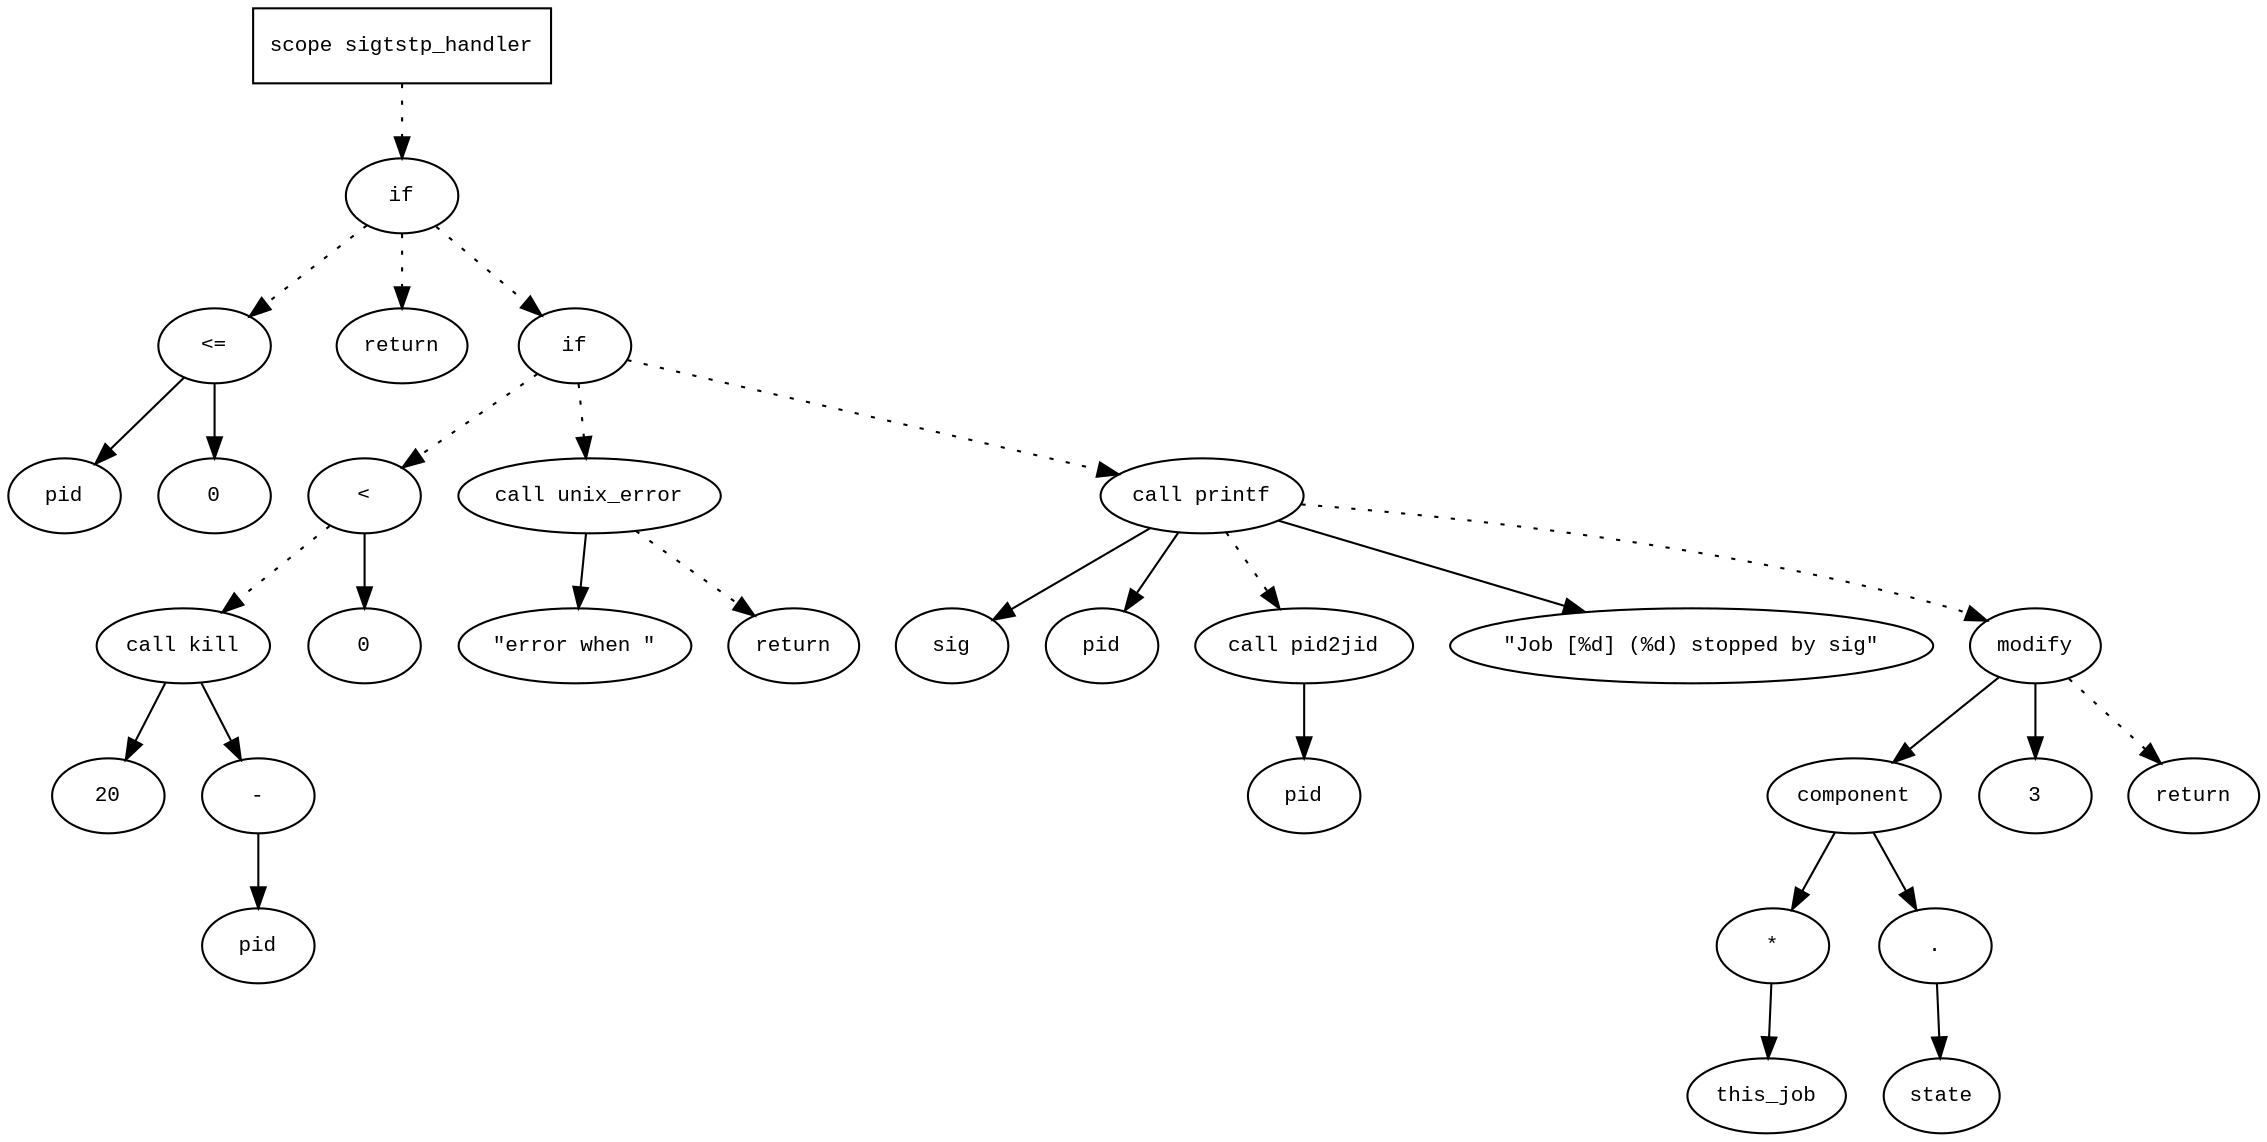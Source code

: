 digraph AST {
  graph [fontname="Times New Roman",fontsize=10];
  node  [fontname="Courier New",fontsize=10];
  edge  [fontname="Times New Roman",fontsize=10];

  node1 [label="scope sigtstp_handler",shape=box];
  node2 [label="if",shape=ellipse];
  node1 -> node2 [style=dotted];
  node3 [label="<=",shape=ellipse];
  node4 [label="pid",shape=ellipse];
  node3 -> node4;
  node5 [label="0",shape=ellipse];
  node3 -> node5;
  node2 -> node3 [style=dotted];
  node6 [label="return",shape=ellipse];
  node2 -> node6 [style=dotted];
  node7 [label="if",shape=ellipse];
  node2 -> node7 [style=dotted];
  node8 [label="<",shape=ellipse];
  node9 [label="call kill",shape=ellipse];
  node10 [label="20",shape=ellipse];
  node9 -> node10;
  node11 [label="-",shape=ellipse];
  node12 [label="pid",shape=ellipse];
  node11 -> node12;
  node9 -> node11;
  node8 -> node9 [style=dotted];
  node13 [label="0",shape=ellipse];
  node8 -> node13;
  node7 -> node8 [style=dotted];
  node14 [label="call unix_error",shape=ellipse];
  node15 [label="\"error when \"",shape=ellipse];
  node14 -> node15;
  node7 -> node14 [style=dotted];
  node16 [label="return",shape=ellipse];
  node14 -> node16 [style=dotted];
  node17 [label="call printf",shape=ellipse];
  node18 [label="sig",shape=ellipse];
  node17 -> node18;
  node19 [label="pid",shape=ellipse];
  node17 -> node19;
  node20 [label="call pid2jid",shape=ellipse];
  node21 [label="pid",shape=ellipse];
  node20 -> node21;
  node17 -> node20 [style=dotted];
  node22 [label="\"Job [%d] (%d) stopped by sig\"",shape=ellipse];
  node17 -> node22;
  node7 -> node17 [style=dotted];
  node23 [label="modify",shape=ellipse];
  node24 [label="component",shape=ellipse];
  node23 -> node24;
  node25 [label="*",shape=ellipse];
  node26 [label="this_job",shape=ellipse];
  node25 -> node26;
  node24 -> node25;
  node27 [label=".",shape=ellipse];
  node24 -> node27;
  node28 [label="state",shape=ellipse];
  node27 -> node28;
  node29 [label="3",shape=ellipse];
  node23 -> node29;
  node17 -> node23 [style=dotted];
  node30 [label="return",shape=ellipse];
  node23 -> node30 [style=dotted];
} 